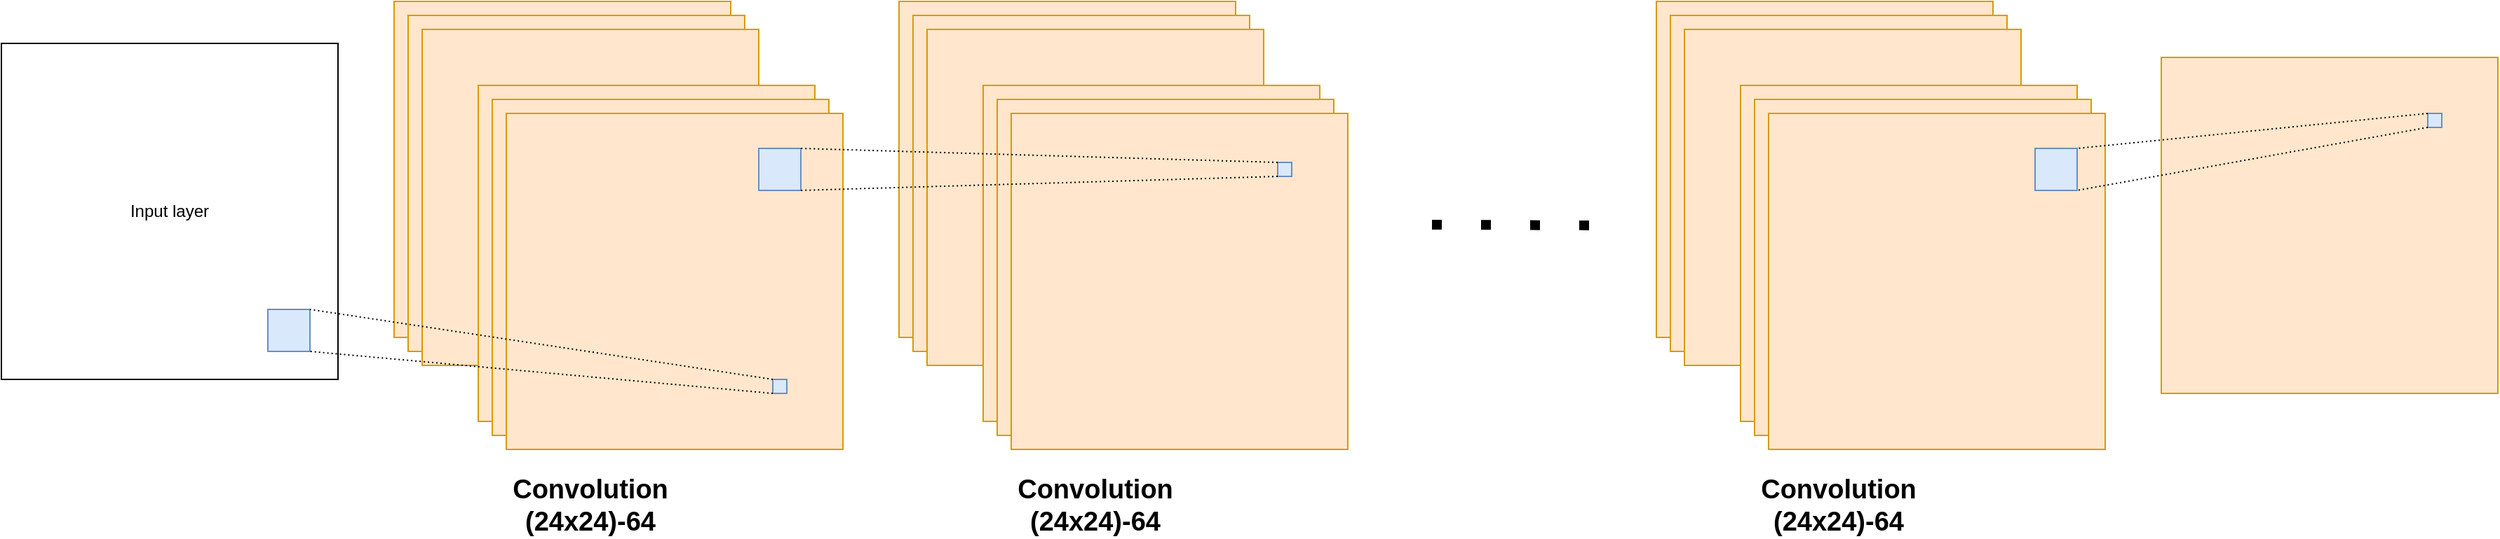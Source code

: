 <mxfile version="21.5.0" type="github">
  <diagram name="第 1 页" id="25BMePDq6cXx8D3gwxK-">
    <mxGraphModel dx="2183" dy="1176" grid="1" gridSize="10" guides="1" tooltips="1" connect="1" arrows="1" fold="1" page="1" pageScale="1" pageWidth="827" pageHeight="1169" math="0" shadow="0">
      <root>
        <mxCell id="0" />
        <mxCell id="1" parent="0" />
        <mxCell id="T-K7xEtNnBetwkt4sHKm-1" value="Input layer" style="whiteSpace=wrap;html=1;aspect=fixed;" vertex="1" parent="1">
          <mxGeometry x="30" y="320" width="240" height="240" as="geometry" />
        </mxCell>
        <mxCell id="T-K7xEtNnBetwkt4sHKm-2" value="" style="whiteSpace=wrap;html=1;aspect=fixed;fillColor=#ffe6cc;strokeColor=#d79b00;" vertex="1" parent="1">
          <mxGeometry x="310" y="290" width="240" height="240" as="geometry" />
        </mxCell>
        <mxCell id="T-K7xEtNnBetwkt4sHKm-3" value="" style="whiteSpace=wrap;html=1;aspect=fixed;fillColor=#ffe6cc;strokeColor=#d79b00;" vertex="1" parent="1">
          <mxGeometry x="320" y="300" width="240" height="240" as="geometry" />
        </mxCell>
        <mxCell id="T-K7xEtNnBetwkt4sHKm-4" value="" style="whiteSpace=wrap;html=1;aspect=fixed;fillColor=#ffe6cc;strokeColor=#d79b00;" vertex="1" parent="1">
          <mxGeometry x="330" y="310" width="240" height="240" as="geometry" />
        </mxCell>
        <mxCell id="T-K7xEtNnBetwkt4sHKm-5" value="" style="whiteSpace=wrap;html=1;aspect=fixed;fillColor=#ffe6cc;strokeColor=#d79b00;" vertex="1" parent="1">
          <mxGeometry x="370" y="350" width="240" height="240" as="geometry" />
        </mxCell>
        <mxCell id="T-K7xEtNnBetwkt4sHKm-6" value="" style="whiteSpace=wrap;html=1;aspect=fixed;fillColor=#ffe6cc;strokeColor=#d79b00;" vertex="1" parent="1">
          <mxGeometry x="380" y="360" width="240" height="240" as="geometry" />
        </mxCell>
        <mxCell id="T-K7xEtNnBetwkt4sHKm-7" value="" style="whiteSpace=wrap;html=1;aspect=fixed;fillColor=#ffe6cc;strokeColor=#d79b00;" vertex="1" parent="1">
          <mxGeometry x="390" y="370" width="240" height="240" as="geometry" />
        </mxCell>
        <mxCell id="T-K7xEtNnBetwkt4sHKm-8" value="" style="whiteSpace=wrap;html=1;aspect=fixed;fillColor=#dae8fc;strokeColor=#6c8ebf;" vertex="1" parent="1">
          <mxGeometry x="220" y="510" width="30" height="30" as="geometry" />
        </mxCell>
        <mxCell id="T-K7xEtNnBetwkt4sHKm-15" value="" style="whiteSpace=wrap;html=1;aspect=fixed;fillColor=#dae8fc;strokeColor=#6c8ebf;" vertex="1" parent="1">
          <mxGeometry x="580" y="560" width="10" height="10" as="geometry" />
        </mxCell>
        <mxCell id="T-K7xEtNnBetwkt4sHKm-18" style="rounded=0;orthogonalLoop=1;jettySize=auto;html=1;entryX=1;entryY=0;entryDx=0;entryDy=0;endArrow=none;endFill=0;dashed=1;dashPattern=1 2;exitX=0;exitY=0;exitDx=0;exitDy=0;" edge="1" parent="1" source="T-K7xEtNnBetwkt4sHKm-15" target="T-K7xEtNnBetwkt4sHKm-8">
          <mxGeometry relative="1" as="geometry">
            <mxPoint x="570" y="540" as="sourcePoint" />
            <mxPoint x="150" y="490" as="targetPoint" />
          </mxGeometry>
        </mxCell>
        <mxCell id="T-K7xEtNnBetwkt4sHKm-19" style="rounded=0;orthogonalLoop=1;jettySize=auto;html=1;exitX=0;exitY=1;exitDx=0;exitDy=0;entryX=1;entryY=1;entryDx=0;entryDy=0;endArrow=none;endFill=0;dashed=1;dashPattern=1 2;" edge="1" parent="1" source="T-K7xEtNnBetwkt4sHKm-15" target="T-K7xEtNnBetwkt4sHKm-8">
          <mxGeometry relative="1" as="geometry">
            <mxPoint x="670" y="590" as="sourcePoint" />
            <mxPoint x="220" y="540" as="targetPoint" />
          </mxGeometry>
        </mxCell>
        <mxCell id="T-K7xEtNnBetwkt4sHKm-22" value="" style="whiteSpace=wrap;html=1;aspect=fixed;fillColor=#ffe6cc;strokeColor=#d79b00;" vertex="1" parent="1">
          <mxGeometry x="670" y="290" width="240" height="240" as="geometry" />
        </mxCell>
        <mxCell id="T-K7xEtNnBetwkt4sHKm-23" value="" style="whiteSpace=wrap;html=1;aspect=fixed;fillColor=#ffe6cc;strokeColor=#d79b00;" vertex="1" parent="1">
          <mxGeometry x="680" y="300" width="240" height="240" as="geometry" />
        </mxCell>
        <mxCell id="T-K7xEtNnBetwkt4sHKm-24" value="" style="whiteSpace=wrap;html=1;aspect=fixed;fillColor=#ffe6cc;strokeColor=#d79b00;" vertex="1" parent="1">
          <mxGeometry x="690" y="310" width="240" height="240" as="geometry" />
        </mxCell>
        <mxCell id="T-K7xEtNnBetwkt4sHKm-25" value="" style="whiteSpace=wrap;html=1;aspect=fixed;fillColor=#ffe6cc;strokeColor=#d79b00;" vertex="1" parent="1">
          <mxGeometry x="730" y="350" width="240" height="240" as="geometry" />
        </mxCell>
        <mxCell id="T-K7xEtNnBetwkt4sHKm-26" value="" style="whiteSpace=wrap;html=1;aspect=fixed;fillColor=#ffe6cc;strokeColor=#d79b00;" vertex="1" parent="1">
          <mxGeometry x="740" y="360" width="240" height="240" as="geometry" />
        </mxCell>
        <mxCell id="T-K7xEtNnBetwkt4sHKm-27" value="" style="whiteSpace=wrap;html=1;aspect=fixed;fillColor=#ffe6cc;strokeColor=#d79b00;" vertex="1" parent="1">
          <mxGeometry x="750" y="370" width="240" height="240" as="geometry" />
        </mxCell>
        <mxCell id="T-K7xEtNnBetwkt4sHKm-28" style="rounded=0;orthogonalLoop=1;jettySize=auto;html=1;exitX=0;exitY=0;exitDx=0;exitDy=0;entryX=0;entryY=0;entryDx=0;entryDy=0;shape=link;strokeColor=none;" edge="1" parent="1" source="T-K7xEtNnBetwkt4sHKm-29">
          <mxGeometry relative="1" as="geometry">
            <mxPoint x="370" y="640" as="targetPoint" />
          </mxGeometry>
        </mxCell>
        <mxCell id="T-K7xEtNnBetwkt4sHKm-29" value="" style="whiteSpace=wrap;html=1;aspect=fixed;fillColor=#dae8fc;strokeColor=#6c8ebf;" vertex="1" parent="1">
          <mxGeometry x="570" y="395" width="30" height="30" as="geometry" />
        </mxCell>
        <mxCell id="T-K7xEtNnBetwkt4sHKm-30" value="" style="whiteSpace=wrap;html=1;aspect=fixed;fillColor=#dae8fc;strokeColor=#6c8ebf;" vertex="1" parent="1">
          <mxGeometry x="940" y="405" width="10" height="10" as="geometry" />
        </mxCell>
        <mxCell id="T-K7xEtNnBetwkt4sHKm-31" style="rounded=0;orthogonalLoop=1;jettySize=auto;html=1;entryX=1;entryY=0;entryDx=0;entryDy=0;endArrow=none;endFill=0;dashed=1;dashPattern=1 2;exitX=0;exitY=0;exitDx=0;exitDy=0;" edge="1" parent="1" source="T-K7xEtNnBetwkt4sHKm-30" target="T-K7xEtNnBetwkt4sHKm-29">
          <mxGeometry relative="1" as="geometry">
            <mxPoint x="930" y="540" as="sourcePoint" />
            <mxPoint x="510" y="490" as="targetPoint" />
          </mxGeometry>
        </mxCell>
        <mxCell id="T-K7xEtNnBetwkt4sHKm-32" style="rounded=0;orthogonalLoop=1;jettySize=auto;html=1;exitX=0;exitY=1;exitDx=0;exitDy=0;entryX=1;entryY=1;entryDx=0;entryDy=0;endArrow=none;endFill=0;dashed=1;dashPattern=1 2;" edge="1" parent="1" source="T-K7xEtNnBetwkt4sHKm-30" target="T-K7xEtNnBetwkt4sHKm-29">
          <mxGeometry relative="1" as="geometry">
            <mxPoint x="1030" y="590" as="sourcePoint" />
            <mxPoint x="580" y="540" as="targetPoint" />
          </mxGeometry>
        </mxCell>
        <mxCell id="T-K7xEtNnBetwkt4sHKm-34" value="" style="whiteSpace=wrap;html=1;aspect=fixed;fillColor=#ffe6cc;strokeColor=#d79b00;" vertex="1" parent="1">
          <mxGeometry x="1210" y="290" width="240" height="240" as="geometry" />
        </mxCell>
        <mxCell id="T-K7xEtNnBetwkt4sHKm-35" value="" style="whiteSpace=wrap;html=1;aspect=fixed;fillColor=#ffe6cc;strokeColor=#d79b00;" vertex="1" parent="1">
          <mxGeometry x="1220" y="300" width="240" height="240" as="geometry" />
        </mxCell>
        <mxCell id="T-K7xEtNnBetwkt4sHKm-36" value="" style="whiteSpace=wrap;html=1;aspect=fixed;fillColor=#ffe6cc;strokeColor=#d79b00;" vertex="1" parent="1">
          <mxGeometry x="1230" y="310" width="240" height="240" as="geometry" />
        </mxCell>
        <mxCell id="T-K7xEtNnBetwkt4sHKm-37" value="" style="whiteSpace=wrap;html=1;aspect=fixed;fillColor=#ffe6cc;strokeColor=#d79b00;" vertex="1" parent="1">
          <mxGeometry x="1270" y="350" width="240" height="240" as="geometry" />
        </mxCell>
        <mxCell id="T-K7xEtNnBetwkt4sHKm-38" value="" style="whiteSpace=wrap;html=1;aspect=fixed;fillColor=#ffe6cc;strokeColor=#d79b00;" vertex="1" parent="1">
          <mxGeometry x="1280" y="360" width="240" height="240" as="geometry" />
        </mxCell>
        <mxCell id="T-K7xEtNnBetwkt4sHKm-39" value="" style="whiteSpace=wrap;html=1;aspect=fixed;fillColor=#ffe6cc;strokeColor=#d79b00;" vertex="1" parent="1">
          <mxGeometry x="1290" y="370" width="240" height="240" as="geometry" />
        </mxCell>
        <mxCell id="T-K7xEtNnBetwkt4sHKm-40" style="rounded=0;orthogonalLoop=1;jettySize=auto;html=1;exitX=0;exitY=0;exitDx=0;exitDy=0;entryX=0;entryY=0;entryDx=0;entryDy=0;shape=link;strokeColor=none;" edge="1" parent="1" source="T-K7xEtNnBetwkt4sHKm-41">
          <mxGeometry relative="1" as="geometry">
            <mxPoint x="990" y="610" as="targetPoint" />
          </mxGeometry>
        </mxCell>
        <mxCell id="T-K7xEtNnBetwkt4sHKm-41" value="" style="whiteSpace=wrap;html=1;aspect=fixed;fillColor=#dae8fc;strokeColor=#6c8ebf;" vertex="1" parent="1">
          <mxGeometry x="1480" y="395" width="30" height="30" as="geometry" />
        </mxCell>
        <mxCell id="T-K7xEtNnBetwkt4sHKm-45" value="" style="whiteSpace=wrap;html=1;aspect=fixed;fillColor=#ffe6cc;strokeColor=#d79b00;" vertex="1" parent="1">
          <mxGeometry x="1570" y="330" width="240" height="240" as="geometry" />
        </mxCell>
        <mxCell id="T-K7xEtNnBetwkt4sHKm-42" value="" style="whiteSpace=wrap;html=1;aspect=fixed;fillColor=#dae8fc;strokeColor=#6c8ebf;" vertex="1" parent="1">
          <mxGeometry x="1760" y="370" width="10" height="10" as="geometry" />
        </mxCell>
        <mxCell id="T-K7xEtNnBetwkt4sHKm-43" style="rounded=0;orthogonalLoop=1;jettySize=auto;html=1;entryX=1;entryY=0;entryDx=0;entryDy=0;endArrow=none;endFill=0;dashed=1;dashPattern=1 2;exitX=0;exitY=0;exitDx=0;exitDy=0;" edge="1" parent="1" source="T-K7xEtNnBetwkt4sHKm-42" target="T-K7xEtNnBetwkt4sHKm-41">
          <mxGeometry relative="1" as="geometry">
            <mxPoint x="1470" y="540" as="sourcePoint" />
            <mxPoint x="1050" y="490" as="targetPoint" />
          </mxGeometry>
        </mxCell>
        <mxCell id="T-K7xEtNnBetwkt4sHKm-44" style="rounded=0;orthogonalLoop=1;jettySize=auto;html=1;exitX=0;exitY=1;exitDx=0;exitDy=0;entryX=1;entryY=1;entryDx=0;entryDy=0;endArrow=none;endFill=0;dashed=1;dashPattern=1 2;" edge="1" parent="1" source="T-K7xEtNnBetwkt4sHKm-42" target="T-K7xEtNnBetwkt4sHKm-41">
          <mxGeometry relative="1" as="geometry">
            <mxPoint x="1570" y="590" as="sourcePoint" />
            <mxPoint x="1120" y="540" as="targetPoint" />
          </mxGeometry>
        </mxCell>
        <mxCell id="T-K7xEtNnBetwkt4sHKm-49" value="" style="endArrow=none;dashed=1;html=1;dashPattern=1 4;strokeWidth=7;rounded=1;" edge="1" parent="1">
          <mxGeometry width="50" height="50" relative="1" as="geometry">
            <mxPoint x="1050" y="449.5" as="sourcePoint" />
            <mxPoint x="1170" y="450" as="targetPoint" />
          </mxGeometry>
        </mxCell>
        <mxCell id="T-K7xEtNnBetwkt4sHKm-50" value="&lt;font style=&quot;font-size: 19px;&quot;&gt;Convolution&lt;br&gt;(24x24)-64&lt;/font&gt;" style="text;html=1;strokeColor=none;fillColor=none;align=center;verticalAlign=middle;whiteSpace=wrap;rounded=0;strokeWidth=1;spacing=2;labelBorderColor=none;fontStyle=1" vertex="1" parent="1">
          <mxGeometry x="360" y="630" width="180" height="40" as="geometry" />
        </mxCell>
        <mxCell id="T-K7xEtNnBetwkt4sHKm-51" value="&lt;font style=&quot;font-size: 19px;&quot;&gt;Convolution&lt;br&gt;(24x24)-64&lt;/font&gt;" style="text;html=1;strokeColor=none;fillColor=none;align=center;verticalAlign=middle;whiteSpace=wrap;rounded=0;strokeWidth=1;spacing=2;labelBorderColor=none;fontStyle=1" vertex="1" parent="1">
          <mxGeometry x="720" y="630" width="180" height="40" as="geometry" />
        </mxCell>
        <mxCell id="T-K7xEtNnBetwkt4sHKm-52" value="&lt;font style=&quot;font-size: 19px;&quot;&gt;Convolution&lt;br&gt;(24x24)-64&lt;/font&gt;" style="text;html=1;strokeColor=none;fillColor=none;align=center;verticalAlign=middle;whiteSpace=wrap;rounded=0;strokeWidth=1;spacing=2;labelBorderColor=none;fontStyle=1" vertex="1" parent="1">
          <mxGeometry x="1250" y="630" width="180" height="40" as="geometry" />
        </mxCell>
      </root>
    </mxGraphModel>
  </diagram>
</mxfile>
